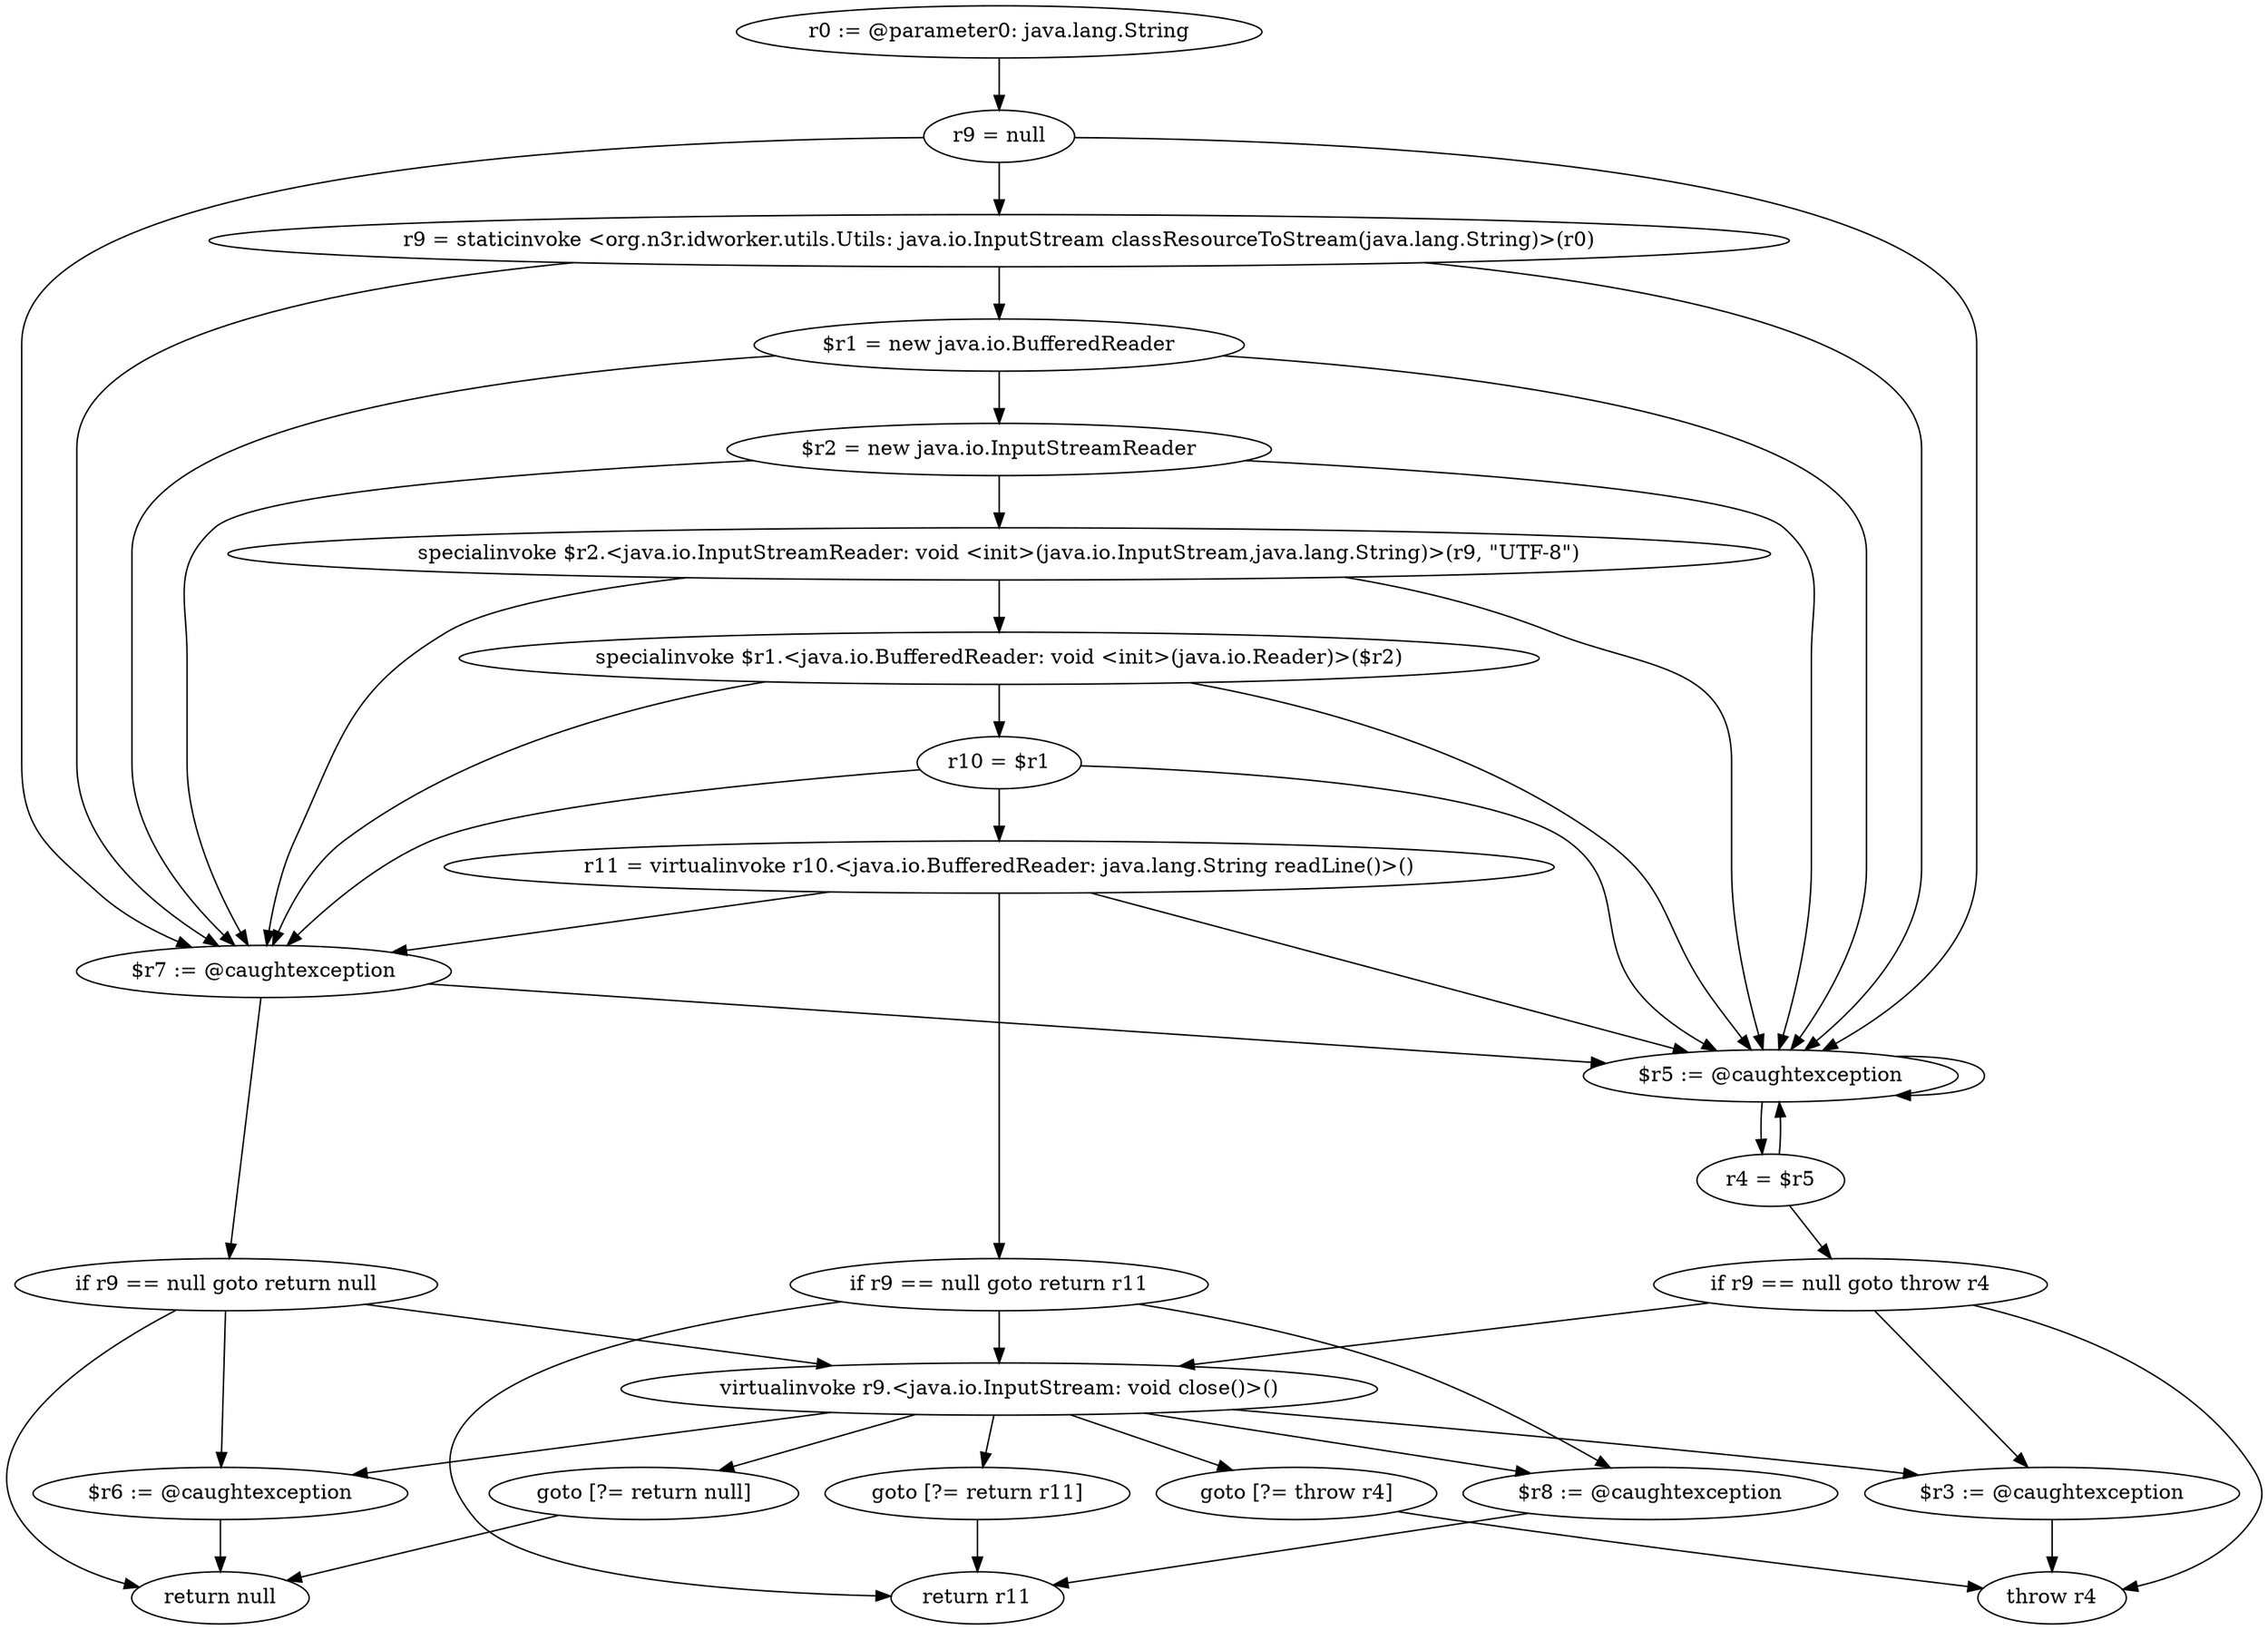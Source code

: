 digraph "unitGraph" {
    "r0 := @parameter0: java.lang.String"
    "r9 = null"
    "r9 = staticinvoke <org.n3r.idworker.utils.Utils: java.io.InputStream classResourceToStream(java.lang.String)>(r0)"
    "$r1 = new java.io.BufferedReader"
    "$r2 = new java.io.InputStreamReader"
    "specialinvoke $r2.<java.io.InputStreamReader: void <init>(java.io.InputStream,java.lang.String)>(r9, \"UTF-8\")"
    "specialinvoke $r1.<java.io.BufferedReader: void <init>(java.io.Reader)>($r2)"
    "r10 = $r1"
    "r11 = virtualinvoke r10.<java.io.BufferedReader: java.lang.String readLine()>()"
    "if r9 == null goto return r11"
    "virtualinvoke r9.<java.io.InputStream: void close()>()"
    "goto [?= return r11]"
    "$r8 := @caughtexception"
    "return r11"
    "$r7 := @caughtexception"
    "if r9 == null goto return null"
    "goto [?= return null]"
    "$r6 := @caughtexception"
    "return null"
    "$r5 := @caughtexception"
    "r4 = $r5"
    "if r9 == null goto throw r4"
    "goto [?= throw r4]"
    "$r3 := @caughtexception"
    "throw r4"
    "r0 := @parameter0: java.lang.String"->"r9 = null";
    "r9 = null"->"$r7 := @caughtexception";
    "r9 = null"->"$r5 := @caughtexception";
    "r9 = null"->"r9 = staticinvoke <org.n3r.idworker.utils.Utils: java.io.InputStream classResourceToStream(java.lang.String)>(r0)";
    "r9 = staticinvoke <org.n3r.idworker.utils.Utils: java.io.InputStream classResourceToStream(java.lang.String)>(r0)"->"$r7 := @caughtexception";
    "r9 = staticinvoke <org.n3r.idworker.utils.Utils: java.io.InputStream classResourceToStream(java.lang.String)>(r0)"->"$r5 := @caughtexception";
    "r9 = staticinvoke <org.n3r.idworker.utils.Utils: java.io.InputStream classResourceToStream(java.lang.String)>(r0)"->"$r1 = new java.io.BufferedReader";
    "$r1 = new java.io.BufferedReader"->"$r7 := @caughtexception";
    "$r1 = new java.io.BufferedReader"->"$r5 := @caughtexception";
    "$r1 = new java.io.BufferedReader"->"$r2 = new java.io.InputStreamReader";
    "$r2 = new java.io.InputStreamReader"->"$r7 := @caughtexception";
    "$r2 = new java.io.InputStreamReader"->"$r5 := @caughtexception";
    "$r2 = new java.io.InputStreamReader"->"specialinvoke $r2.<java.io.InputStreamReader: void <init>(java.io.InputStream,java.lang.String)>(r9, \"UTF-8\")";
    "specialinvoke $r2.<java.io.InputStreamReader: void <init>(java.io.InputStream,java.lang.String)>(r9, \"UTF-8\")"->"$r7 := @caughtexception";
    "specialinvoke $r2.<java.io.InputStreamReader: void <init>(java.io.InputStream,java.lang.String)>(r9, \"UTF-8\")"->"$r5 := @caughtexception";
    "specialinvoke $r2.<java.io.InputStreamReader: void <init>(java.io.InputStream,java.lang.String)>(r9, \"UTF-8\")"->"specialinvoke $r1.<java.io.BufferedReader: void <init>(java.io.Reader)>($r2)";
    "specialinvoke $r1.<java.io.BufferedReader: void <init>(java.io.Reader)>($r2)"->"$r7 := @caughtexception";
    "specialinvoke $r1.<java.io.BufferedReader: void <init>(java.io.Reader)>($r2)"->"$r5 := @caughtexception";
    "specialinvoke $r1.<java.io.BufferedReader: void <init>(java.io.Reader)>($r2)"->"r10 = $r1";
    "r10 = $r1"->"$r7 := @caughtexception";
    "r10 = $r1"->"$r5 := @caughtexception";
    "r10 = $r1"->"r11 = virtualinvoke r10.<java.io.BufferedReader: java.lang.String readLine()>()";
    "r11 = virtualinvoke r10.<java.io.BufferedReader: java.lang.String readLine()>()"->"$r7 := @caughtexception";
    "r11 = virtualinvoke r10.<java.io.BufferedReader: java.lang.String readLine()>()"->"$r5 := @caughtexception";
    "r11 = virtualinvoke r10.<java.io.BufferedReader: java.lang.String readLine()>()"->"if r9 == null goto return r11";
    "if r9 == null goto return r11"->"virtualinvoke r9.<java.io.InputStream: void close()>()";
    "if r9 == null goto return r11"->"return r11";
    "if r9 == null goto return r11"->"$r8 := @caughtexception";
    "virtualinvoke r9.<java.io.InputStream: void close()>()"->"goto [?= return r11]";
    "virtualinvoke r9.<java.io.InputStream: void close()>()"->"$r8 := @caughtexception";
    "goto [?= return r11]"->"return r11";
    "$r8 := @caughtexception"->"return r11";
    "$r7 := @caughtexception"->"if r9 == null goto return null";
    "$r7 := @caughtexception"->"$r5 := @caughtexception";
    "if r9 == null goto return null"->"virtualinvoke r9.<java.io.InputStream: void close()>()";
    "if r9 == null goto return null"->"return null";
    "if r9 == null goto return null"->"$r6 := @caughtexception";
    "virtualinvoke r9.<java.io.InputStream: void close()>()"->"goto [?= return null]";
    "virtualinvoke r9.<java.io.InputStream: void close()>()"->"$r6 := @caughtexception";
    "goto [?= return null]"->"return null";
    "$r6 := @caughtexception"->"return null";
    "$r5 := @caughtexception"->"r4 = $r5";
    "$r5 := @caughtexception"->"$r5 := @caughtexception";
    "r4 = $r5"->"if r9 == null goto throw r4";
    "r4 = $r5"->"$r5 := @caughtexception";
    "if r9 == null goto throw r4"->"virtualinvoke r9.<java.io.InputStream: void close()>()";
    "if r9 == null goto throw r4"->"throw r4";
    "if r9 == null goto throw r4"->"$r3 := @caughtexception";
    "virtualinvoke r9.<java.io.InputStream: void close()>()"->"goto [?= throw r4]";
    "virtualinvoke r9.<java.io.InputStream: void close()>()"->"$r3 := @caughtexception";
    "goto [?= throw r4]"->"throw r4";
    "$r3 := @caughtexception"->"throw r4";
}
